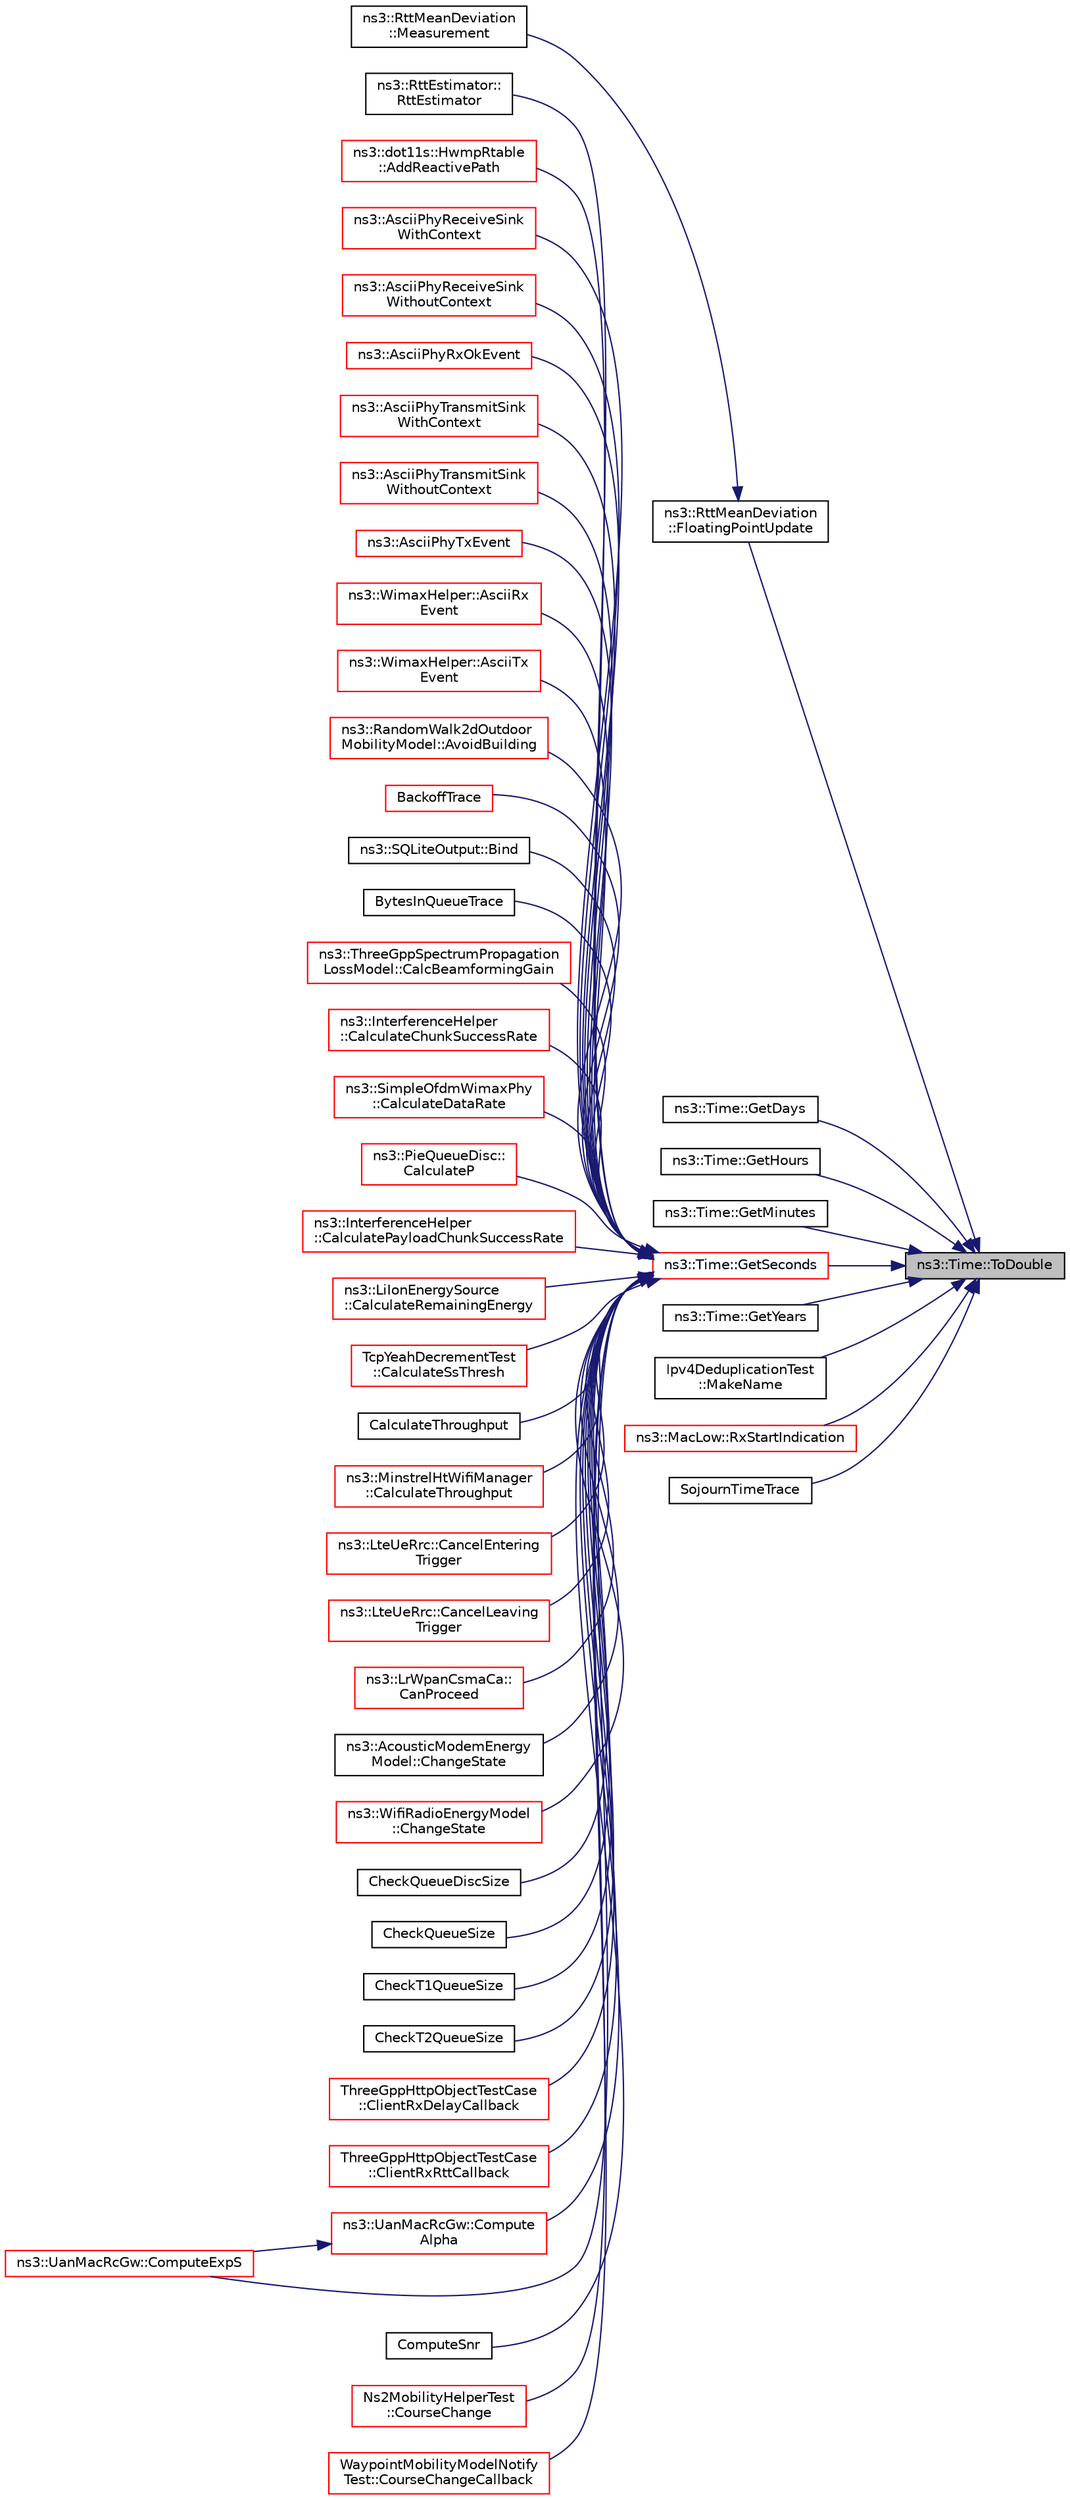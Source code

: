 digraph "ns3::Time::ToDouble"
{
 // LATEX_PDF_SIZE
  edge [fontname="Helvetica",fontsize="10",labelfontname="Helvetica",labelfontsize="10"];
  node [fontname="Helvetica",fontsize="10",shape=record];
  rankdir="RL";
  Node1 [label="ns3::Time::ToDouble",height=0.2,width=0.4,color="black", fillcolor="grey75", style="filled", fontcolor="black",tooltip="Get the Time value expressed in a particular unit."];
  Node1 -> Node2 [dir="back",color="midnightblue",fontsize="10",style="solid",fontname="Helvetica"];
  Node2 [label="ns3::RttMeanDeviation\l::FloatingPointUpdate",height=0.2,width=0.4,color="black", fillcolor="white", style="filled",URL="$classns3_1_1_rtt_mean_deviation.html#a6d3dc77a91e8c9aa23d912f2574111db",tooltip="Method to update the rtt and variation estimates using floating point arithmetic, used when the value..."];
  Node2 -> Node3 [dir="back",color="midnightblue",fontsize="10",style="solid",fontname="Helvetica"];
  Node3 [label="ns3::RttMeanDeviation\l::Measurement",height=0.2,width=0.4,color="black", fillcolor="white", style="filled",URL="$classns3_1_1_rtt_mean_deviation.html#a3e727dacebe30903b9c7ea084564c4e8",tooltip="Add a new measurement to the estimator."];
  Node1 -> Node4 [dir="back",color="midnightblue",fontsize="10",style="solid",fontname="Helvetica"];
  Node4 [label="ns3::Time::GetDays",height=0.2,width=0.4,color="black", fillcolor="white", style="filled",URL="$classns3_1_1_time.html#a0ae471e2e220f37f4e46db0d873c12d7",tooltip="Get an approximation of the time stored in this instance in the indicated unit."];
  Node1 -> Node5 [dir="back",color="midnightblue",fontsize="10",style="solid",fontname="Helvetica"];
  Node5 [label="ns3::Time::GetHours",height=0.2,width=0.4,color="black", fillcolor="white", style="filled",URL="$classns3_1_1_time.html#a13426217b9cdef4629bd0c4558bb2165",tooltip="Get an approximation of the time stored in this instance in the indicated unit."];
  Node1 -> Node6 [dir="back",color="midnightblue",fontsize="10",style="solid",fontname="Helvetica"];
  Node6 [label="ns3::Time::GetMinutes",height=0.2,width=0.4,color="black", fillcolor="white", style="filled",URL="$classns3_1_1_time.html#a128c37bb9e5c16edab14a247fbb062c6",tooltip="Get an approximation of the time stored in this instance in the indicated unit."];
  Node1 -> Node7 [dir="back",color="midnightblue",fontsize="10",style="solid",fontname="Helvetica"];
  Node7 [label="ns3::Time::GetSeconds",height=0.2,width=0.4,color="red", fillcolor="white", style="filled",URL="$classns3_1_1_time.html#a27cb7c22324e0447740929b024dbeb66",tooltip="Get an approximation of the time stored in this instance in the indicated unit."];
  Node7 -> Node8 [dir="back",color="midnightblue",fontsize="10",style="solid",fontname="Helvetica"];
  Node8 [label="ns3::RttEstimator::\lRttEstimator",height=0.2,width=0.4,color="black", fillcolor="white", style="filled",URL="$classns3_1_1_rtt_estimator.html#a86696ed57483bf9e19abbf6978c46581",tooltip=" "];
  Node7 -> Node9 [dir="back",color="midnightblue",fontsize="10",style="solid",fontname="Helvetica"];
  Node9 [label="ns3::dot11s::HwmpRtable\l::AddReactivePath",height=0.2,width=0.4,color="red", fillcolor="white", style="filled",URL="$classns3_1_1dot11s_1_1_hwmp_rtable.html#af764d62637a7c567706f4fa0cc09c51d",tooltip=" "];
  Node7 -> Node15 [dir="back",color="midnightblue",fontsize="10",style="solid",fontname="Helvetica"];
  Node15 [label="ns3::AsciiPhyReceiveSink\lWithContext",height=0.2,width=0.4,color="red", fillcolor="white", style="filled",URL="$namespacens3.html#a040ca8ac0d1c0a56f4e431307cb3058c",tooltip="ASCII Phy receive sink with context."];
  Node7 -> Node18 [dir="back",color="midnightblue",fontsize="10",style="solid",fontname="Helvetica"];
  Node18 [label="ns3::AsciiPhyReceiveSink\lWithoutContext",height=0.2,width=0.4,color="red", fillcolor="white", style="filled",URL="$namespacens3.html#a7ca07e06f80459c9c62e3b4e9eb6ff40",tooltip="ASCII Phy receive sink without context."];
  Node7 -> Node19 [dir="back",color="midnightblue",fontsize="10",style="solid",fontname="Helvetica"];
  Node19 [label="ns3::AsciiPhyRxOkEvent",height=0.2,width=0.4,color="red", fillcolor="white", style="filled",URL="$namespacens3.html#a635a3c90314150e7526c9d6a5cf56a6e",tooltip="Ascii trace callback on successful packet reception."];
  Node7 -> Node24 [dir="back",color="midnightblue",fontsize="10",style="solid",fontname="Helvetica"];
  Node24 [label="ns3::AsciiPhyTransmitSink\lWithContext",height=0.2,width=0.4,color="red", fillcolor="white", style="filled",URL="$namespacens3.html#ae217606eb9244d9c833b9dddbe1a964a",tooltip="ASCII Phy transmit sink with context."];
  Node7 -> Node25 [dir="back",color="midnightblue",fontsize="10",style="solid",fontname="Helvetica"];
  Node25 [label="ns3::AsciiPhyTransmitSink\lWithoutContext",height=0.2,width=0.4,color="red", fillcolor="white", style="filled",URL="$namespacens3.html#af1e94937b00eeb80a08c06ca300bfea5",tooltip="ASCII Phy transmit sink without context."];
  Node7 -> Node26 [dir="back",color="midnightblue",fontsize="10",style="solid",fontname="Helvetica"];
  Node26 [label="ns3::AsciiPhyTxEvent",height=0.2,width=0.4,color="red", fillcolor="white", style="filled",URL="$namespacens3.html#a79a544da2f3466026b671955e8f9d863",tooltip="Ascii trace callback on Phy transmit events."];
  Node7 -> Node27 [dir="back",color="midnightblue",fontsize="10",style="solid",fontname="Helvetica"];
  Node27 [label="ns3::WimaxHelper::AsciiRx\lEvent",height=0.2,width=0.4,color="red", fillcolor="white", style="filled",URL="$classns3_1_1_wimax_helper.html#ab6721a4324c77fd5c9501bfe62a1b29f",tooltip="ASCII trace receive event."];
  Node7 -> Node29 [dir="back",color="midnightblue",fontsize="10",style="solid",fontname="Helvetica"];
  Node29 [label="ns3::WimaxHelper::AsciiTx\lEvent",height=0.2,width=0.4,color="red", fillcolor="white", style="filled",URL="$classns3_1_1_wimax_helper.html#a7fd62a344ec6c2018316a3be5e9d2646",tooltip="ASCII trace transmit event."];
  Node7 -> Node30 [dir="back",color="midnightblue",fontsize="10",style="solid",fontname="Helvetica"];
  Node30 [label="ns3::RandomWalk2dOutdoor\lMobilityModel::AvoidBuilding",height=0.2,width=0.4,color="red", fillcolor="white", style="filled",URL="$classns3_1_1_random_walk2d_outdoor_mobility_model.html#a05a7121624c2bfbe7d1e29199e025105",tooltip="Avoid a building."];
  Node7 -> Node36 [dir="back",color="midnightblue",fontsize="10",style="solid",fontname="Helvetica"];
  Node36 [label="BackoffTrace",height=0.2,width=0.4,color="red", fillcolor="white", style="filled",URL="$wifi-bianchi_8cc.html#ab715e7c5ad18e513c5792de9c0951a79",tooltip=" "];
  Node7 -> Node38 [dir="back",color="midnightblue",fontsize="10",style="solid",fontname="Helvetica"];
  Node38 [label="ns3::SQLiteOutput::Bind",height=0.2,width=0.4,color="black", fillcolor="white", style="filled",URL="$classns3_1_1_s_q_lite_output.html#ab20af80bf886a810c7c28fc081e021c7",tooltip=" "];
  Node7 -> Node39 [dir="back",color="midnightblue",fontsize="10",style="solid",fontname="Helvetica"];
  Node39 [label="BytesInQueueTrace",height=0.2,width=0.4,color="black", fillcolor="white", style="filled",URL="$queue-discs-benchmark_8cc.html#a07312f8e65068f9503d91aff321446ba",tooltip=" "];
  Node7 -> Node40 [dir="back",color="midnightblue",fontsize="10",style="solid",fontname="Helvetica"];
  Node40 [label="ns3::ThreeGppSpectrumPropagation\lLossModel::CalcBeamformingGain",height=0.2,width=0.4,color="red", fillcolor="white", style="filled",URL="$classns3_1_1_three_gpp_spectrum_propagation_loss_model.html#ae1baa4535502c719f5b2d9ad44689dbb",tooltip="Computes the beamforming gain and applies it to the tx PSD."];
  Node7 -> Node42 [dir="back",color="midnightblue",fontsize="10",style="solid",fontname="Helvetica"];
  Node42 [label="ns3::InterferenceHelper\l::CalculateChunkSuccessRate",height=0.2,width=0.4,color="red", fillcolor="white", style="filled",URL="$classns3_1_1_interference_helper.html#a430cf5d51fa5ea6e1a74585edd6ed311",tooltip="Calculate the success rate of the chunk given the SINR, duration, and Wi-Fi mode."];
  Node7 -> Node46 [dir="back",color="midnightblue",fontsize="10",style="solid",fontname="Helvetica"];
  Node46 [label="ns3::SimpleOfdmWimaxPhy\l::CalculateDataRate",height=0.2,width=0.4,color="red", fillcolor="white", style="filled",URL="$classns3_1_1_simple_ofdm_wimax_phy.html#a1f8bbd76211b6cdda9477a5af6029b4a",tooltip="Calculate data rate."];
  Node7 -> Node48 [dir="back",color="midnightblue",fontsize="10",style="solid",fontname="Helvetica"];
  Node48 [label="ns3::PieQueueDisc::\lCalculateP",height=0.2,width=0.4,color="red", fillcolor="white", style="filled",URL="$classns3_1_1_pie_queue_disc.html#a43714379ecc42291464ea1e861ac6633",tooltip="Periodically update the drop probability based on the delay samples: not only the current delay sampl..."];
  Node7 -> Node50 [dir="back",color="midnightblue",fontsize="10",style="solid",fontname="Helvetica"];
  Node50 [label="ns3::InterferenceHelper\l::CalculatePayloadChunkSuccessRate",height=0.2,width=0.4,color="red", fillcolor="white", style="filled",URL="$classns3_1_1_interference_helper.html#ad5d3ad27b948c541c4440e846e214d0c",tooltip="Calculate the success rate of the payload chunk given the SINR, duration, and Wi-Fi mode."];
  Node7 -> Node52 [dir="back",color="midnightblue",fontsize="10",style="solid",fontname="Helvetica"];
  Node52 [label="ns3::LiIonEnergySource\l::CalculateRemainingEnergy",height=0.2,width=0.4,color="red", fillcolor="white", style="filled",URL="$classns3_1_1_li_ion_energy_source.html#a7df49ec678488cab1e5d57a2ee7e3ddb",tooltip="Calculates remaining energy."];
  Node7 -> Node57 [dir="back",color="midnightblue",fontsize="10",style="solid",fontname="Helvetica"];
  Node57 [label="TcpYeahDecrementTest\l::CalculateSsThresh",height=0.2,width=0.4,color="red", fillcolor="white", style="filled",URL="$class_tcp_yeah_decrement_test.html#ac718766c0cb1a19751cf1e4ad88f7d85",tooltip="Calculate the Slow Start threshold."];
  Node7 -> Node59 [dir="back",color="midnightblue",fontsize="10",style="solid",fontname="Helvetica"];
  Node59 [label="CalculateThroughput",height=0.2,width=0.4,color="black", fillcolor="white", style="filled",URL="$wifi-tcp_8cc.html#aa68d2f6acf9d0c6888ff7fec7a8ffc20",tooltip=" "];
  Node7 -> Node60 [dir="back",color="midnightblue",fontsize="10",style="solid",fontname="Helvetica"];
  Node60 [label="ns3::MinstrelHtWifiManager\l::CalculateThroughput",height=0.2,width=0.4,color="red", fillcolor="white", style="filled",URL="$classns3_1_1_minstrel_ht_wifi_manager.html#a460ae381cadb85a4a31565c8d9a81c06",tooltip="Return the average throughput of the MCS defined by groupId and rateId."];
  Node7 -> Node76 [dir="back",color="midnightblue",fontsize="10",style="solid",fontname="Helvetica"];
  Node76 [label="ns3::LteUeRrc::CancelEntering\lTrigger",height=0.2,width=0.4,color="red", fillcolor="white", style="filled",URL="$classns3_1_1_lte_ue_rrc.html#a9221d85411de5dd375b71b44e3331c5c",tooltip="Clear all the waiting triggers in m_enteringTriggerQueue which are associated with the given measurem..."];
  Node7 -> Node87 [dir="back",color="midnightblue",fontsize="10",style="solid",fontname="Helvetica"];
  Node87 [label="ns3::LteUeRrc::CancelLeaving\lTrigger",height=0.2,width=0.4,color="red", fillcolor="white", style="filled",URL="$classns3_1_1_lte_ue_rrc.html#a3e35c475cfb5361222f1556bfbd3111d",tooltip="Clear all the waiting triggers in m_leavingTriggerQueue which are associated with the given measureme..."];
  Node7 -> Node89 [dir="back",color="midnightblue",fontsize="10",style="solid",fontname="Helvetica"];
  Node89 [label="ns3::LrWpanCsmaCa::\lCanProceed",height=0.2,width=0.4,color="red", fillcolor="white", style="filled",URL="$classns3_1_1_lr_wpan_csma_ca.html#a9f7dda9d4ebf114402edcd945fd310ef",tooltip="In the slotted CSMA-CA, after random backoff, determine if the remaining CSMA-CA operation can procee..."];
  Node7 -> Node109 [dir="back",color="midnightblue",fontsize="10",style="solid",fontname="Helvetica"];
  Node109 [label="ns3::AcousticModemEnergy\lModel::ChangeState",height=0.2,width=0.4,color="black", fillcolor="white", style="filled",URL="$classns3_1_1_acoustic_modem_energy_model.html#abc8069f9d62851c055d740274a1b5bac",tooltip="Changes state of the AcousticModemEnergyModel."];
  Node7 -> Node110 [dir="back",color="midnightblue",fontsize="10",style="solid",fontname="Helvetica"];
  Node110 [label="ns3::WifiRadioEnergyModel\l::ChangeState",height=0.2,width=0.4,color="red", fillcolor="white", style="filled",URL="$classns3_1_1_wifi_radio_energy_model.html#a329d64a275e2e09c49c7752528d68033",tooltip="Changes state of the WifiRadioEnergyMode."];
  Node7 -> Node114 [dir="back",color="midnightblue",fontsize="10",style="solid",fontname="Helvetica"];
  Node114 [label="CheckQueueDiscSize",height=0.2,width=0.4,color="black", fillcolor="white", style="filled",URL="$adaptive-red-tests_8cc.html#a64451d920062e967d2c0fa8b6ae85911",tooltip=" "];
  Node7 -> Node115 [dir="back",color="midnightblue",fontsize="10",style="solid",fontname="Helvetica"];
  Node115 [label="CheckQueueSize",height=0.2,width=0.4,color="black", fillcolor="white", style="filled",URL="$examples_2tcp_2tcp-linux-reno_8cc.html#a985cd669fb2da97dadbfe6b12930df10",tooltip=" "];
  Node7 -> Node116 [dir="back",color="midnightblue",fontsize="10",style="solid",fontname="Helvetica"];
  Node116 [label="CheckT1QueueSize",height=0.2,width=0.4,color="black", fillcolor="white", style="filled",URL="$dctcp-example_8cc.html#a5b6390e24f70d911200bee2865e76841",tooltip=" "];
  Node7 -> Node117 [dir="back",color="midnightblue",fontsize="10",style="solid",fontname="Helvetica"];
  Node117 [label="CheckT2QueueSize",height=0.2,width=0.4,color="black", fillcolor="white", style="filled",URL="$dctcp-example_8cc.html#afe0a7ee9b7e70e985250a718811b492b",tooltip=" "];
  Node7 -> Node118 [dir="back",color="midnightblue",fontsize="10",style="solid",fontname="Helvetica"];
  Node118 [label="ThreeGppHttpObjectTestCase\l::ClientRxDelayCallback",height=0.2,width=0.4,color="red", fillcolor="white", style="filled",URL="$class_three_gpp_http_object_test_case.html#a2f1c070f0a8a5ce2b10231153b19c703",tooltip="Connected with RxDelay trace source of the client."];
  Node7 -> Node120 [dir="back",color="midnightblue",fontsize="10",style="solid",fontname="Helvetica"];
  Node120 [label="ThreeGppHttpObjectTestCase\l::ClientRxRttCallback",height=0.2,width=0.4,color="red", fillcolor="white", style="filled",URL="$class_three_gpp_http_object_test_case.html#ad4d13ba3fe30f0ba6352f78ca2c5ed82",tooltip="Connected with RxRtt trace source of the client."];
  Node7 -> Node121 [dir="back",color="midnightblue",fontsize="10",style="solid",fontname="Helvetica"];
  Node121 [label="ns3::UanMacRcGw::Compute\lAlpha",height=0.2,width=0.4,color="red", fillcolor="white", style="filled",URL="$classns3_1_1_uan_mac_rc_gw.html#a16f2a2f4cb6bf1bc8f3aed5c9d7d83ba",tooltip="Compute alpha parameter."];
  Node121 -> Node123 [dir="back",color="midnightblue",fontsize="10",style="solid",fontname="Helvetica"];
  Node123 [label="ns3::UanMacRcGw::ComputeExpS",height=0.2,width=0.4,color="red", fillcolor="white", style="filled",URL="$classns3_1_1_uan_mac_rc_gw.html#a5566db3707051fb685ffe6db5a2bf9ad",tooltip="Throughput for a reservations with framesize ld, given expected delays exppdk."];
  Node7 -> Node123 [dir="back",color="midnightblue",fontsize="10",style="solid",fontname="Helvetica"];
  Node7 -> Node130 [dir="back",color="midnightblue",fontsize="10",style="solid",fontname="Helvetica"];
  Node130 [label="ComputeSnr",height=0.2,width=0.4,color="black", fillcolor="white", style="filled",URL="$three-gpp-v2v-channel-example_8cc.html#af299d2795bf43412a3164aa0a461127f",tooltip="Compute the average SNR."];
  Node7 -> Node131 [dir="back",color="midnightblue",fontsize="10",style="solid",fontname="Helvetica"];
  Node131 [label="Ns2MobilityHelperTest\l::CourseChange",height=0.2,width=0.4,color="red", fillcolor="white", style="filled",URL="$class_ns2_mobility_helper_test.html#a39ff55c6aff8f6afae543a4d439fbe1b",tooltip="Listen for course change events."];
  Node7 -> Node133 [dir="back",color="midnightblue",fontsize="10",style="solid",fontname="Helvetica"];
  Node133 [label="WaypointMobilityModelNotify\lTest::CourseChangeCallback",height=0.2,width=0.4,color="red", fillcolor="white", style="filled",URL="$class_waypoint_mobility_model_notify_test.html#a146ca98a4f7fa10d3b5d22f496f62641",tooltip="Course change callback."];
  Node1 -> Node559 [dir="back",color="midnightblue",fontsize="10",style="solid",fontname="Helvetica"];
  Node559 [label="ns3::Time::GetYears",height=0.2,width=0.4,color="black", fillcolor="white", style="filled",URL="$classns3_1_1_time.html#ad232b82003524ae4135b275caf29d216",tooltip="Get an approximation of the time stored in this instance in the indicated unit."];
  Node1 -> Node560 [dir="back",color="midnightblue",fontsize="10",style="solid",fontname="Helvetica"];
  Node560 [label="Ipv4DeduplicationTest\l::MakeName",height=0.2,width=0.4,color="black", fillcolor="white", style="filled",URL="$class_ipv4_deduplication_test.html#aa0538ad446843ba87da0e71c6e96e3fe",tooltip=" "];
  Node1 -> Node561 [dir="back",color="midnightblue",fontsize="10",style="solid",fontname="Helvetica"];
  Node561 [label="ns3::MacLow::RxStartIndication",height=0.2,width=0.4,color="red", fillcolor="white", style="filled",URL="$classns3_1_1_mac_low.html#af096a2fe9597c4ca80ae1af4870a45a8",tooltip=" "];
  Node1 -> Node564 [dir="back",color="midnightblue",fontsize="10",style="solid",fontname="Helvetica"];
  Node564 [label="SojournTimeTrace",height=0.2,width=0.4,color="black", fillcolor="white", style="filled",URL="$traffic-control_8cc.html#add61a5c3cc3b3fbf501fdf12bb381be4",tooltip=" "];
}

